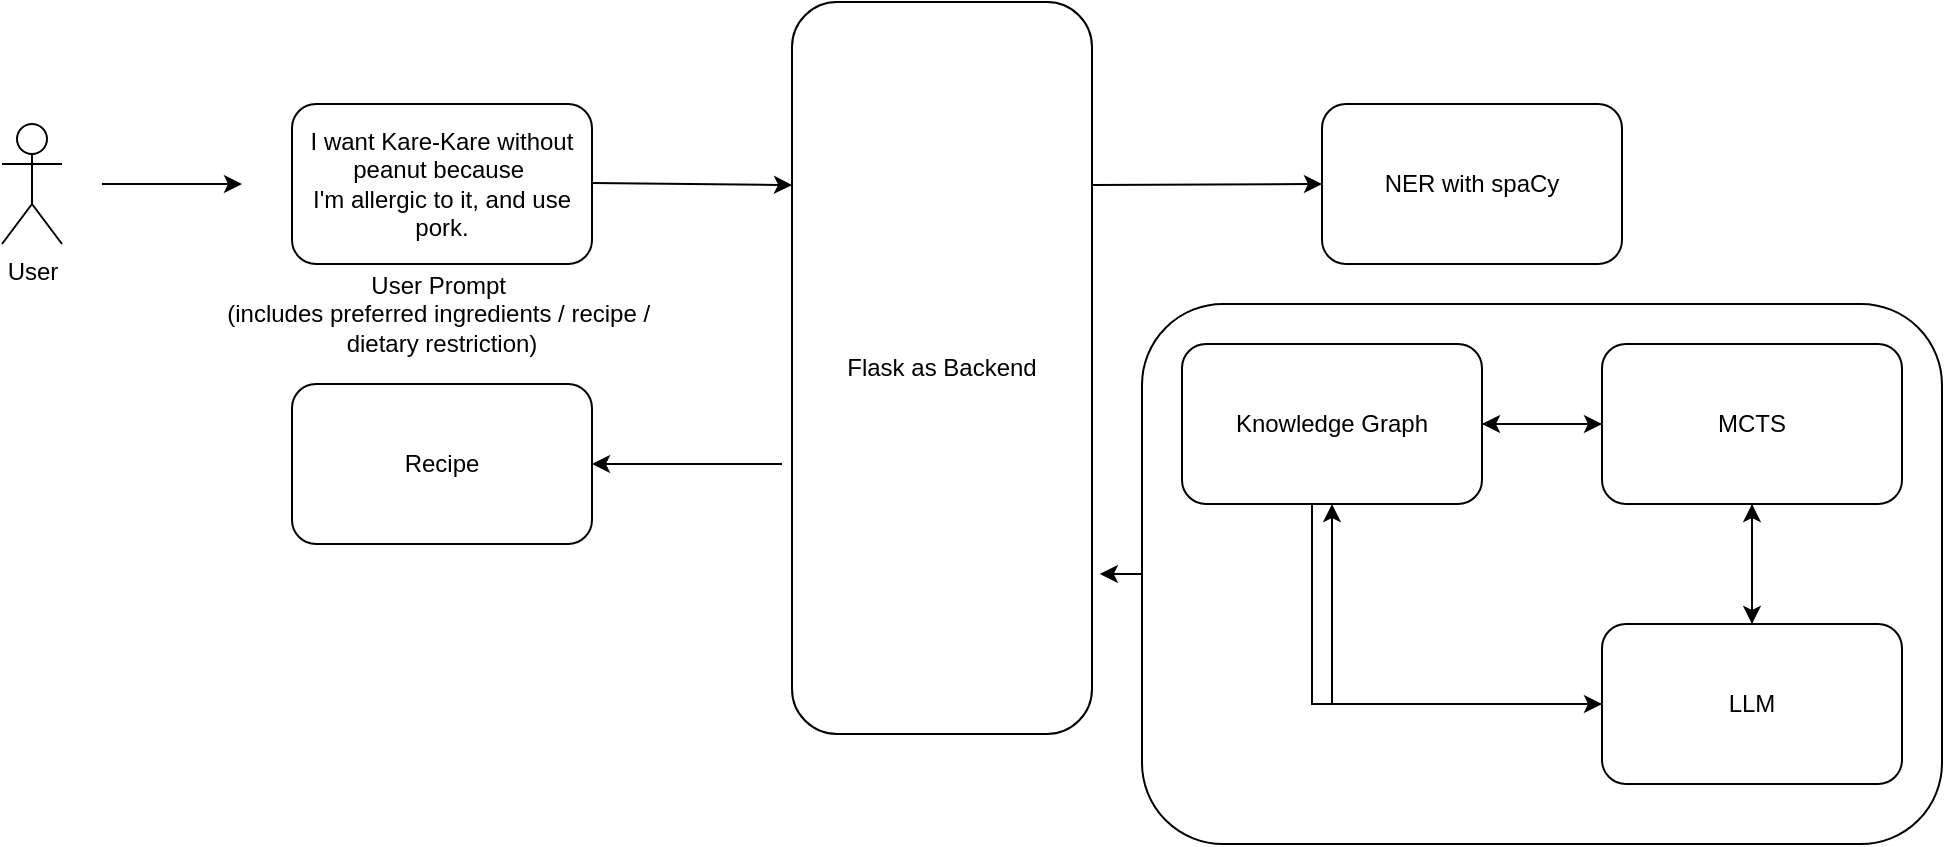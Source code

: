 <mxfile version="24.5.3" type="github">
  <diagram name="Page-1" id="nqtYJb-C8pLSouhX_ml8">
    <mxGraphModel dx="2082" dy="1035" grid="1" gridSize="10" guides="1" tooltips="1" connect="1" arrows="1" fold="1" page="1" pageScale="1" pageWidth="850" pageHeight="1100" math="0" shadow="0">
      <root>
        <mxCell id="0" />
        <mxCell id="1" parent="0" />
        <mxCell id="jxTVoxvYUh4I0hS91gZT-27" value="" style="rounded=1;whiteSpace=wrap;html=1;" vertex="1" parent="1">
          <mxGeometry x="600" y="240" width="400" height="270" as="geometry" />
        </mxCell>
        <mxCell id="jxTVoxvYUh4I0hS91gZT-1" value="I want Kare-Kare without peanut because&amp;nbsp;&lt;div&gt;I&#39;m allergic to it, and use pork.&lt;/div&gt;" style="rounded=1;whiteSpace=wrap;html=1;" vertex="1" parent="1">
          <mxGeometry x="175" y="140" width="150" height="80" as="geometry" />
        </mxCell>
        <mxCell id="jxTVoxvYUh4I0hS91gZT-2" value="User" style="shape=umlActor;verticalLabelPosition=bottom;verticalAlign=top;html=1;outlineConnect=0;" vertex="1" parent="1">
          <mxGeometry x="30" y="150" width="30" height="60" as="geometry" />
        </mxCell>
        <mxCell id="jxTVoxvYUh4I0hS91gZT-5" value="" style="endArrow=classic;html=1;rounded=0;" edge="1" parent="1">
          <mxGeometry width="50" height="50" relative="1" as="geometry">
            <mxPoint x="80" y="180" as="sourcePoint" />
            <mxPoint x="150" y="180" as="targetPoint" />
          </mxGeometry>
        </mxCell>
        <mxCell id="jxTVoxvYUh4I0hS91gZT-6" value="NER with spaCy" style="rounded=1;whiteSpace=wrap;html=1;" vertex="1" parent="1">
          <mxGeometry x="690" y="140" width="150" height="80" as="geometry" />
        </mxCell>
        <mxCell id="jxTVoxvYUh4I0hS91gZT-8" value="User Prompt&amp;nbsp;&lt;div&gt;(includes preferred ingredients / recipe /&amp;nbsp;&lt;/div&gt;&lt;div&gt;dietary restriction)&lt;/div&gt;" style="text;html=1;align=center;verticalAlign=middle;whiteSpace=wrap;rounded=0;" vertex="1" parent="1">
          <mxGeometry x="140" y="230" width="220" height="30" as="geometry" />
        </mxCell>
        <mxCell id="jxTVoxvYUh4I0hS91gZT-10" value="MCTS" style="rounded=1;whiteSpace=wrap;html=1;" vertex="1" parent="1">
          <mxGeometry x="830" y="260" width="150" height="80" as="geometry" />
        </mxCell>
        <mxCell id="jxTVoxvYUh4I0hS91gZT-17" style="edgeStyle=orthogonalEdgeStyle;rounded=0;orthogonalLoop=1;jettySize=auto;html=1;exitX=0.5;exitY=1;exitDx=0;exitDy=0;entryX=0;entryY=0.5;entryDx=0;entryDy=0;" edge="1" parent="1" source="jxTVoxvYUh4I0hS91gZT-11" target="jxTVoxvYUh4I0hS91gZT-15">
          <mxGeometry relative="1" as="geometry">
            <mxPoint x="707.5" y="363.0" as="sourcePoint" />
            <mxPoint x="845.0" y="483" as="targetPoint" />
            <Array as="points">
              <mxPoint x="685" y="440" />
            </Array>
          </mxGeometry>
        </mxCell>
        <mxCell id="jxTVoxvYUh4I0hS91gZT-11" value="Knowledge Graph" style="rounded=1;whiteSpace=wrap;html=1;" vertex="1" parent="1">
          <mxGeometry x="620" y="260" width="150" height="80" as="geometry" />
        </mxCell>
        <mxCell id="jxTVoxvYUh4I0hS91gZT-12" value="" style="endArrow=classic;html=1;rounded=0;exitX=0;exitY=0.5;exitDx=0;exitDy=0;entryX=1;entryY=0.5;entryDx=0;entryDy=0;" edge="1" parent="1" source="jxTVoxvYUh4I0hS91gZT-10" target="jxTVoxvYUh4I0hS91gZT-11">
          <mxGeometry width="50" height="50" relative="1" as="geometry">
            <mxPoint x="610" y="323" as="sourcePoint" />
            <mxPoint x="730" y="333" as="targetPoint" />
          </mxGeometry>
        </mxCell>
        <mxCell id="jxTVoxvYUh4I0hS91gZT-14" value="" style="endArrow=classic;html=1;rounded=0;exitX=0.5;exitY=1;exitDx=0;exitDy=0;entryX=0.5;entryY=0;entryDx=0;entryDy=0;" edge="1" parent="1" source="jxTVoxvYUh4I0hS91gZT-10" target="jxTVoxvYUh4I0hS91gZT-15">
          <mxGeometry width="50" height="50" relative="1" as="geometry">
            <mxPoint x="620" y="343" as="sourcePoint" />
            <mxPoint x="800" y="443" as="targetPoint" />
          </mxGeometry>
        </mxCell>
        <mxCell id="jxTVoxvYUh4I0hS91gZT-25" style="edgeStyle=orthogonalEdgeStyle;rounded=0;orthogonalLoop=1;jettySize=auto;html=1;exitX=0;exitY=0.5;exitDx=0;exitDy=0;entryX=0.5;entryY=1;entryDx=0;entryDy=0;" edge="1" parent="1" source="jxTVoxvYUh4I0hS91gZT-15" target="jxTVoxvYUh4I0hS91gZT-11">
          <mxGeometry relative="1" as="geometry" />
        </mxCell>
        <mxCell id="jxTVoxvYUh4I0hS91gZT-15" value="LLM" style="rounded=1;whiteSpace=wrap;html=1;" vertex="1" parent="1">
          <mxGeometry x="830" y="400" width="150" height="80" as="geometry" />
        </mxCell>
        <mxCell id="jxTVoxvYUh4I0hS91gZT-19" value="Flask as Backend" style="rounded=1;whiteSpace=wrap;html=1;" vertex="1" parent="1">
          <mxGeometry x="425" y="89" width="150" height="366" as="geometry" />
        </mxCell>
        <mxCell id="jxTVoxvYUh4I0hS91gZT-21" value="" style="endArrow=classic;html=1;rounded=0;entryX=0;entryY=0.5;entryDx=0;entryDy=0;exitX=1;exitY=0.25;exitDx=0;exitDy=0;" edge="1" parent="1" source="jxTVoxvYUh4I0hS91gZT-19" target="jxTVoxvYUh4I0hS91gZT-6">
          <mxGeometry width="50" height="50" relative="1" as="geometry">
            <mxPoint x="785" y="230" as="sourcePoint" />
            <mxPoint x="785" y="330" as="targetPoint" />
          </mxGeometry>
        </mxCell>
        <mxCell id="jxTVoxvYUh4I0hS91gZT-22" value="" style="endArrow=classic;html=1;rounded=0;exitX=1;exitY=0.5;exitDx=0;exitDy=0;entryX=0;entryY=0.25;entryDx=0;entryDy=0;" edge="1" parent="1" target="jxTVoxvYUh4I0hS91gZT-19">
          <mxGeometry width="50" height="50" relative="1" as="geometry">
            <mxPoint x="325" y="179.55" as="sourcePoint" />
            <mxPoint x="420" y="180" as="targetPoint" />
          </mxGeometry>
        </mxCell>
        <mxCell id="jxTVoxvYUh4I0hS91gZT-24" value="" style="endArrow=classic;html=1;rounded=0;exitX=0.5;exitY=0;exitDx=0;exitDy=0;entryX=0.5;entryY=1;entryDx=0;entryDy=0;" edge="1" parent="1" source="jxTVoxvYUh4I0hS91gZT-15" target="jxTVoxvYUh4I0hS91gZT-10">
          <mxGeometry width="50" height="50" relative="1" as="geometry">
            <mxPoint x="855" y="383" as="sourcePoint" />
            <mxPoint x="855" y="453" as="targetPoint" />
          </mxGeometry>
        </mxCell>
        <mxCell id="jxTVoxvYUh4I0hS91gZT-26" value="" style="endArrow=classic;html=1;rounded=0;exitX=1;exitY=0.5;exitDx=0;exitDy=0;entryX=0;entryY=0.5;entryDx=0;entryDy=0;" edge="1" parent="1" source="jxTVoxvYUh4I0hS91gZT-11" target="jxTVoxvYUh4I0hS91gZT-10">
          <mxGeometry width="50" height="50" relative="1" as="geometry">
            <mxPoint x="780" y="343" as="sourcePoint" />
            <mxPoint x="720" y="344" as="targetPoint" />
          </mxGeometry>
        </mxCell>
        <mxCell id="jxTVoxvYUh4I0hS91gZT-30" value="Recipe" style="rounded=1;whiteSpace=wrap;html=1;" vertex="1" parent="1">
          <mxGeometry x="175" y="280" width="150" height="80" as="geometry" />
        </mxCell>
        <mxCell id="jxTVoxvYUh4I0hS91gZT-32" value="" style="endArrow=classic;html=1;rounded=0;entryX=1;entryY=0.5;entryDx=0;entryDy=0;" edge="1" parent="1" target="jxTVoxvYUh4I0hS91gZT-30">
          <mxGeometry width="50" height="50" relative="1" as="geometry">
            <mxPoint x="420" y="320" as="sourcePoint" />
            <mxPoint x="435" y="191" as="targetPoint" />
          </mxGeometry>
        </mxCell>
        <mxCell id="jxTVoxvYUh4I0hS91gZT-33" style="edgeStyle=orthogonalEdgeStyle;rounded=0;orthogonalLoop=1;jettySize=auto;html=1;exitX=0;exitY=0.5;exitDx=0;exitDy=0;entryX=1.026;entryY=0.781;entryDx=0;entryDy=0;entryPerimeter=0;" edge="1" parent="1" source="jxTVoxvYUh4I0hS91gZT-27" target="jxTVoxvYUh4I0hS91gZT-19">
          <mxGeometry relative="1" as="geometry" />
        </mxCell>
      </root>
    </mxGraphModel>
  </diagram>
</mxfile>
